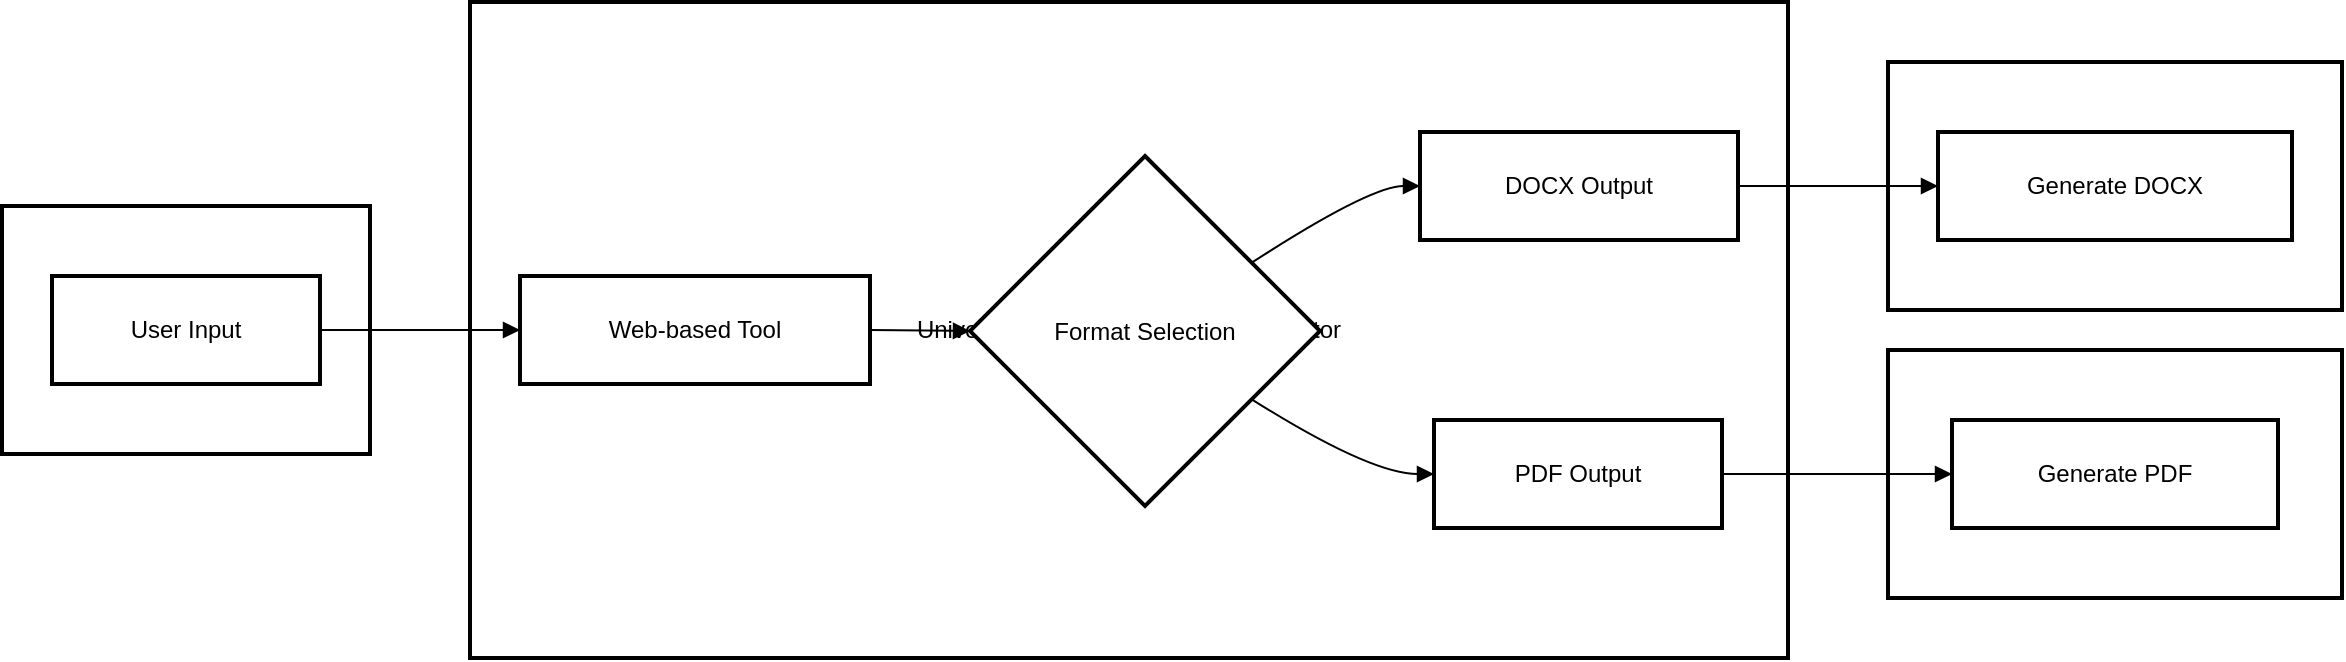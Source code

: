 <mxfile version="26.0.14">
  <diagram name="Page-1" id="D_6IHVbndZNP9aF-NQy3">
    <mxGraphModel>
      <root>
        <mxCell id="0" />
        <mxCell id="1" parent="0" />
        <mxCell id="2" value="DOCX Generator" style="whiteSpace=wrap;strokeWidth=2;" vertex="1" parent="1">
          <mxGeometry x="951" y="38" width="227" height="124" as="geometry" />
        </mxCell>
        <mxCell id="3" value="PDF Generator" style="whiteSpace=wrap;strokeWidth=2;" vertex="1" parent="1">
          <mxGeometry x="951" y="182" width="227" height="124" as="geometry" />
        </mxCell>
        <mxCell id="4" value="University Formal Application Generator" style="whiteSpace=wrap;strokeWidth=2;" vertex="1" parent="1">
          <mxGeometry x="242" y="8" width="659" height="328" as="geometry" />
        </mxCell>
        <mxCell id="5" value="User" style="whiteSpace=wrap;strokeWidth=2;" vertex="1" parent="1">
          <mxGeometry x="8" y="110" width="184" height="124" as="geometry" />
        </mxCell>
        <mxCell id="6" value="User Input" style="whiteSpace=wrap;strokeWidth=2;" vertex="1" parent="1">
          <mxGeometry x="33" y="145" width="134" height="54" as="geometry" />
        </mxCell>
        <mxCell id="7" value="Web-based Tool" style="whiteSpace=wrap;strokeWidth=2;" vertex="1" parent="1">
          <mxGeometry x="267" y="145" width="175" height="54" as="geometry" />
        </mxCell>
        <mxCell id="8" value="Format Selection" style="rhombus;strokeWidth=2;whiteSpace=wrap;" vertex="1" parent="1">
          <mxGeometry x="492" y="85" width="175" height="175" as="geometry" />
        </mxCell>
        <mxCell id="9" value="PDF Output" style="whiteSpace=wrap;strokeWidth=2;" vertex="1" parent="1">
          <mxGeometry x="724" y="217" width="144" height="54" as="geometry" />
        </mxCell>
        <mxCell id="10" value="DOCX Output" style="whiteSpace=wrap;strokeWidth=2;" vertex="1" parent="1">
          <mxGeometry x="717" y="73" width="159" height="54" as="geometry" />
        </mxCell>
        <mxCell id="11" value="Generate PDF" style="whiteSpace=wrap;strokeWidth=2;" vertex="1" parent="1">
          <mxGeometry x="983" y="217" width="163" height="54" as="geometry" />
        </mxCell>
        <mxCell id="12" value="Generate DOCX" style="whiteSpace=wrap;strokeWidth=2;" vertex="1" parent="1">
          <mxGeometry x="976" y="73" width="177" height="54" as="geometry" />
        </mxCell>
        <mxCell id="13" value="" style="curved=1;startArrow=none;endArrow=block;exitX=1;exitY=0.5;entryX=0;entryY=0.5;" edge="1" parent="1" source="7" target="8">
          <mxGeometry relative="1" as="geometry">
            <Array as="points" />
          </mxGeometry>
        </mxCell>
        <mxCell id="14" value="" style="curved=1;startArrow=none;endArrow=block;exitX=1;exitY=0.82;entryX=0;entryY=0.5;" edge="1" parent="1" source="8" target="9">
          <mxGeometry relative="1" as="geometry">
            <Array as="points">
              <mxPoint x="692" y="244" />
            </Array>
          </mxGeometry>
        </mxCell>
        <mxCell id="15" value="" style="curved=1;startArrow=none;endArrow=block;exitX=1;exitY=0.18;entryX=0;entryY=0.5;" edge="1" parent="1" source="8" target="10">
          <mxGeometry relative="1" as="geometry">
            <Array as="points">
              <mxPoint x="692" y="100" />
            </Array>
          </mxGeometry>
        </mxCell>
        <mxCell id="16" value="" style="curved=1;startArrow=none;endArrow=block;exitX=1;exitY=0.5;entryX=0;entryY=0.5;" edge="1" parent="1" source="6" target="7">
          <mxGeometry relative="1" as="geometry">
            <Array as="points" />
          </mxGeometry>
        </mxCell>
        <mxCell id="17" value="" style="curved=1;startArrow=none;endArrow=block;exitX=1.01;exitY=0.5;entryX=0;entryY=0.5;" edge="1" parent="1" source="9" target="11">
          <mxGeometry relative="1" as="geometry">
            <Array as="points" />
          </mxGeometry>
        </mxCell>
        <mxCell id="18" value="" style="curved=1;startArrow=none;endArrow=block;exitX=1;exitY=0.5;entryX=0;entryY=0.5;" edge="1" parent="1" source="10" target="12">
          <mxGeometry relative="1" as="geometry">
            <Array as="points" />
          </mxGeometry>
        </mxCell>
      </root>
    </mxGraphModel>
  </diagram>
</mxfile>
